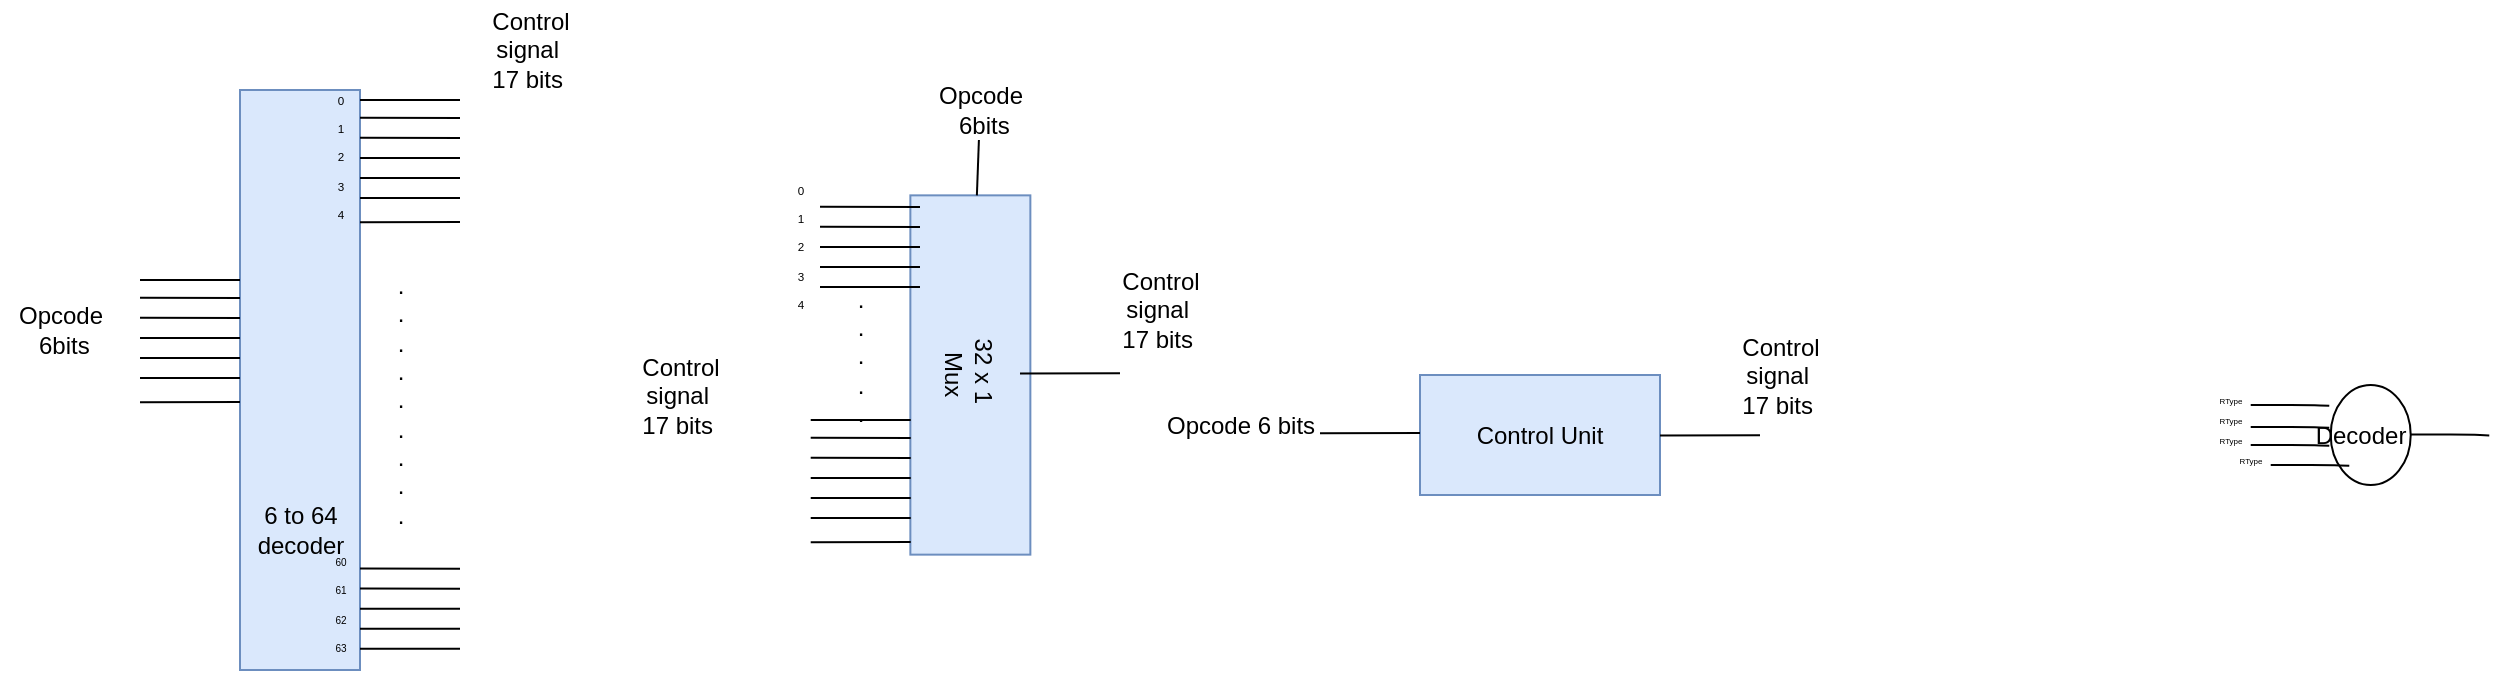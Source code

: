 <mxfile version="13.9.9" type="device"><diagram id="SrrhPYHiDgaC03mhiqxe" name="Page-1"><mxGraphModel dx="2107" dy="790" grid="1" gridSize="10" guides="1" tooltips="1" connect="1" arrows="1" fold="1" page="1" pageScale="1" pageWidth="827" pageHeight="1169" math="0" shadow="0"><root><mxCell id="0"/><mxCell id="1" parent="0"/><mxCell id="EmdQ8dOLDE79eHmECBtG-34" value="" style="rounded=0;whiteSpace=wrap;html=1;rotation=90;fillColor=#dae8fc;strokeColor=#6c8ebf;" vertex="1" parent="1"><mxGeometry x="-525" y="170" width="290" height="60" as="geometry"/></mxCell><mxCell id="EmdQ8dOLDE79eHmECBtG-35" value="Opcode&lt;br&gt;&amp;nbsp;6bits" style="text;html=1;resizable=0;autosize=1;align=center;verticalAlign=middle;points=[];fillColor=none;strokeColor=none;rounded=0;" vertex="1" parent="1"><mxGeometry x="-530" y="160" width="60" height="30" as="geometry"/></mxCell><mxCell id="EmdQ8dOLDE79eHmECBtG-36" value="" style="html=1;endArrow=none;endFill=0;" edge="1" parent="1"><mxGeometry width="100" relative="1" as="geometry"><mxPoint x="-350.0" y="60.0" as="sourcePoint"/><mxPoint x="-300" y="60" as="targetPoint"/><Array as="points"><mxPoint x="-350" y="60"/></Array></mxGeometry></mxCell><mxCell id="EmdQ8dOLDE79eHmECBtG-37" value="" style="html=1;endArrow=none;endFill=0;" edge="1" parent="1"><mxGeometry width="100" relative="1" as="geometry"><mxPoint x="-350.0" y="68.91" as="sourcePoint"/><mxPoint x="-300" y="69" as="targetPoint"/><Array as="points"><mxPoint x="-350" y="68.91"/></Array></mxGeometry></mxCell><mxCell id="EmdQ8dOLDE79eHmECBtG-38" value="" style="html=1;endArrow=none;endFill=0;" edge="1" parent="1"><mxGeometry width="100" relative="1" as="geometry"><mxPoint x="-350.0" y="78.91" as="sourcePoint"/><mxPoint x="-300" y="79" as="targetPoint"/><Array as="points"><mxPoint x="-350" y="78.91"/></Array></mxGeometry></mxCell><mxCell id="EmdQ8dOLDE79eHmECBtG-39" value="" style="html=1;endArrow=none;endFill=0;" edge="1" parent="1"><mxGeometry width="100" relative="1" as="geometry"><mxPoint x="-350.0" y="88.94" as="sourcePoint"/><mxPoint x="-300" y="89" as="targetPoint"/><Array as="points"><mxPoint x="-350" y="88.94"/></Array></mxGeometry></mxCell><mxCell id="EmdQ8dOLDE79eHmECBtG-40" value="" style="html=1;endArrow=none;endFill=0;" edge="1" parent="1"><mxGeometry width="100" relative="1" as="geometry"><mxPoint x="-350.0" y="99.0" as="sourcePoint"/><mxPoint x="-300" y="99" as="targetPoint"/><Array as="points"><mxPoint x="-350" y="99"/></Array></mxGeometry></mxCell><mxCell id="EmdQ8dOLDE79eHmECBtG-41" value="" style="html=1;endArrow=none;endFill=0;" edge="1" parent="1"><mxGeometry width="100" relative="1" as="geometry"><mxPoint x="-350.0" y="109.0" as="sourcePoint"/><mxPoint x="-300" y="109" as="targetPoint"/><Array as="points"><mxPoint x="-350" y="109"/></Array></mxGeometry></mxCell><mxCell id="EmdQ8dOLDE79eHmECBtG-42" value="" style="html=1;endArrow=none;endFill=0;" edge="1" parent="1"><mxGeometry width="100" relative="1" as="geometry"><mxPoint x="-350.0" y="121.1" as="sourcePoint"/><mxPoint x="-300" y="121" as="targetPoint"/><Array as="points"><mxPoint x="-350" y="121.1"/></Array></mxGeometry></mxCell><mxCell id="EmdQ8dOLDE79eHmECBtG-43" value="" style="html=1;endArrow=none;endFill=0;" edge="1" parent="1"><mxGeometry width="100" relative="1" as="geometry"><mxPoint x="-460.0" y="150" as="sourcePoint"/><mxPoint x="-410" y="150" as="targetPoint"/><Array as="points"><mxPoint x="-460" y="150"/></Array></mxGeometry></mxCell><mxCell id="EmdQ8dOLDE79eHmECBtG-44" value="" style="html=1;endArrow=none;endFill=0;" edge="1" parent="1"><mxGeometry width="100" relative="1" as="geometry"><mxPoint x="-460.0" y="158.91" as="sourcePoint"/><mxPoint x="-410" y="159.0" as="targetPoint"/><Array as="points"><mxPoint x="-460" y="158.91"/></Array></mxGeometry></mxCell><mxCell id="EmdQ8dOLDE79eHmECBtG-45" value="" style="html=1;endArrow=none;endFill=0;" edge="1" parent="1"><mxGeometry width="100" relative="1" as="geometry"><mxPoint x="-460.0" y="168.91" as="sourcePoint"/><mxPoint x="-410" y="169.0" as="targetPoint"/><Array as="points"><mxPoint x="-460" y="168.91"/></Array></mxGeometry></mxCell><mxCell id="EmdQ8dOLDE79eHmECBtG-46" value="" style="html=1;endArrow=none;endFill=0;" edge="1" parent="1"><mxGeometry width="100" relative="1" as="geometry"><mxPoint x="-460.0" y="178.94" as="sourcePoint"/><mxPoint x="-410" y="179.0" as="targetPoint"/><Array as="points"><mxPoint x="-460" y="178.94"/></Array></mxGeometry></mxCell><mxCell id="EmdQ8dOLDE79eHmECBtG-47" value="" style="html=1;endArrow=none;endFill=0;" edge="1" parent="1"><mxGeometry width="100" relative="1" as="geometry"><mxPoint x="-460.0" y="189.0" as="sourcePoint"/><mxPoint x="-410" y="189.0" as="targetPoint"/><Array as="points"><mxPoint x="-460" y="189"/></Array></mxGeometry></mxCell><mxCell id="EmdQ8dOLDE79eHmECBtG-48" value="" style="html=1;endArrow=none;endFill=0;" edge="1" parent="1"><mxGeometry width="100" relative="1" as="geometry"><mxPoint x="-460.0" y="199.0" as="sourcePoint"/><mxPoint x="-410" y="199.0" as="targetPoint"/><Array as="points"><mxPoint x="-460" y="199"/></Array></mxGeometry></mxCell><mxCell id="EmdQ8dOLDE79eHmECBtG-49" value="" style="html=1;endArrow=none;endFill=0;" edge="1" parent="1"><mxGeometry width="100" relative="1" as="geometry"><mxPoint x="-460.0" y="211.1" as="sourcePoint"/><mxPoint x="-410" y="211.0" as="targetPoint"/><Array as="points"><mxPoint x="-460" y="211.1"/></Array></mxGeometry></mxCell><mxCell id="EmdQ8dOLDE79eHmECBtG-50" value="6 to 64 &lt;br&gt;decoder" style="text;html=1;resizable=0;autosize=1;align=center;verticalAlign=middle;points=[];fillColor=none;strokeColor=none;rounded=0;" vertex="1" parent="1"><mxGeometry x="-410" y="260" width="60" height="30" as="geometry"/></mxCell><mxCell id="EmdQ8dOLDE79eHmECBtG-51" value="&lt;p style=&quot;line-height: 100%&quot;&gt;&lt;/p&gt;&lt;div&gt;&lt;span style=&quot;font-size: 7px&quot;&gt;&lt;sup&gt;0&lt;/sup&gt;&lt;/span&gt;&lt;/div&gt;&lt;div&gt;&lt;span style=&quot;font-size: 7px&quot;&gt;&lt;sup&gt;1&lt;/sup&gt;&lt;/span&gt;&lt;/div&gt;&lt;div&gt;&lt;span style=&quot;font-size: 7px&quot;&gt;&lt;sup&gt;2&lt;/sup&gt;&lt;/span&gt;&lt;/div&gt;&lt;div&gt;&lt;span style=&quot;font-size: 7px&quot;&gt;&lt;sup&gt;3&lt;/sup&gt;&lt;/span&gt;&lt;/div&gt;&lt;div&gt;&lt;span style=&quot;font-size: 7px&quot;&gt;&lt;sup&gt;4&lt;/sup&gt;&lt;/span&gt;&lt;/div&gt;&lt;p&gt;&lt;/p&gt;" style="text;html=1;resizable=0;autosize=1;align=center;verticalAlign=middle;points=[];fillColor=none;strokeColor=none;rounded=0;" vertex="1" parent="1"><mxGeometry x="-370" y="35" width="20" height="110" as="geometry"/></mxCell><mxCell id="EmdQ8dOLDE79eHmECBtG-52" value=".&lt;br&gt;.&lt;br&gt;.&lt;br&gt;.&lt;br&gt;.&lt;br&gt;.&lt;br&gt;.&lt;br&gt;.&lt;br&gt;." style="text;html=1;align=center;verticalAlign=middle;resizable=0;points=[];autosize=1;" vertex="1" parent="1"><mxGeometry x="-340" y="145" width="20" height="130" as="geometry"/></mxCell><mxCell id="EmdQ8dOLDE79eHmECBtG-54" value="" style="html=1;endArrow=none;endFill=0;" edge="1" parent="1"><mxGeometry width="100" relative="1" as="geometry"><mxPoint x="-350" y="294.29" as="sourcePoint"/><mxPoint x="-300" y="294.38" as="targetPoint"/><Array as="points"><mxPoint x="-350" y="294.29"/></Array></mxGeometry></mxCell><mxCell id="EmdQ8dOLDE79eHmECBtG-55" value="" style="html=1;endArrow=none;endFill=0;" edge="1" parent="1"><mxGeometry width="100" relative="1" as="geometry"><mxPoint x="-350" y="304.29" as="sourcePoint"/><mxPoint x="-300" y="304.38" as="targetPoint"/><Array as="points"><mxPoint x="-350" y="304.29"/></Array></mxGeometry></mxCell><mxCell id="EmdQ8dOLDE79eHmECBtG-56" value="" style="html=1;endArrow=none;endFill=0;" edge="1" parent="1"><mxGeometry width="100" relative="1" as="geometry"><mxPoint x="-350" y="314.32" as="sourcePoint"/><mxPoint x="-300" y="314.38" as="targetPoint"/><Array as="points"><mxPoint x="-350" y="314.32"/></Array></mxGeometry></mxCell><mxCell id="EmdQ8dOLDE79eHmECBtG-57" value="" style="html=1;endArrow=none;endFill=0;" edge="1" parent="1"><mxGeometry width="100" relative="1" as="geometry"><mxPoint x="-350" y="324.38" as="sourcePoint"/><mxPoint x="-300" y="324.38" as="targetPoint"/><Array as="points"><mxPoint x="-350" y="324.38"/></Array></mxGeometry></mxCell><mxCell id="EmdQ8dOLDE79eHmECBtG-58" value="" style="html=1;endArrow=none;endFill=0;" edge="1" parent="1"><mxGeometry width="100" relative="1" as="geometry"><mxPoint x="-350" y="334.38" as="sourcePoint"/><mxPoint x="-300" y="334.38" as="targetPoint"/><Array as="points"><mxPoint x="-350" y="334.38"/></Array></mxGeometry></mxCell><mxCell id="EmdQ8dOLDE79eHmECBtG-60" value="&lt;font style=&quot;font-size: 5px&quot;&gt;60&lt;br&gt;61&lt;br&gt;62&lt;br&gt;63&lt;/font&gt;" style="text;html=1;align=center;verticalAlign=middle;resizable=0;points=[];autosize=1;" vertex="1" parent="1"><mxGeometry x="-370" y="275" width="20" height="70" as="geometry"/></mxCell><mxCell id="EmdQ8dOLDE79eHmECBtG-61" value="Control &lt;br&gt;signal&amp;nbsp;&lt;br&gt;&amp;nbsp;17 bits&amp;nbsp;&amp;nbsp;" style="text;html=1;resizable=0;autosize=1;align=center;verticalAlign=middle;points=[];fillColor=none;strokeColor=none;rounded=0;" vertex="1" parent="1"><mxGeometry x="-295" y="10" width="60" height="50" as="geometry"/></mxCell><mxCell id="EmdQ8dOLDE79eHmECBtG-62" value="" style="ellipse;whiteSpace=wrap;html=1;rotation=90;" vertex="1" parent="1"><mxGeometry x="630.36" y="207.5" width="50" height="40" as="geometry"/></mxCell><mxCell id="EmdQ8dOLDE79eHmECBtG-63" value="" style="endArrow=none;html=1;entryX=0.408;entryY=1.018;entryDx=0;entryDy=0;entryPerimeter=0;" edge="1" parent="1"><mxGeometry width="50" height="50" relative="1" as="geometry"><mxPoint x="595.36" y="223.5" as="sourcePoint"/><mxPoint x="634.64" y="223.9" as="targetPoint"/><Array as="points"><mxPoint x="625.36" y="223.5"/></Array></mxGeometry></mxCell><mxCell id="EmdQ8dOLDE79eHmECBtG-64" value="" style="endArrow=none;html=1;entryX=0.408;entryY=1.018;entryDx=0;entryDy=0;entryPerimeter=0;" edge="1" parent="1"><mxGeometry width="50" height="50" relative="1" as="geometry"><mxPoint x="595.36" y="212.5" as="sourcePoint"/><mxPoint x="634.64" y="212.9" as="targetPoint"/><Array as="points"><mxPoint x="625.36" y="212.5"/></Array></mxGeometry></mxCell><mxCell id="EmdQ8dOLDE79eHmECBtG-65" value="" style="endArrow=none;html=1;entryX=0.408;entryY=1.018;entryDx=0;entryDy=0;entryPerimeter=0;" edge="1" parent="1"><mxGeometry width="50" height="50" relative="1" as="geometry"><mxPoint x="595.36" y="232.5" as="sourcePoint"/><mxPoint x="634.64" y="232.9" as="targetPoint"/><Array as="points"><mxPoint x="625.36" y="232.5"/></Array></mxGeometry></mxCell><mxCell id="EmdQ8dOLDE79eHmECBtG-66" value="" style="endArrow=none;html=1;entryX=0.408;entryY=1.018;entryDx=0;entryDy=0;entryPerimeter=0;" edge="1" parent="1"><mxGeometry width="50" height="50" relative="1" as="geometry"><mxPoint x="605.36" y="242.5" as="sourcePoint"/><mxPoint x="644.64" y="242.9" as="targetPoint"/><Array as="points"><mxPoint x="635.36" y="242.5"/></Array></mxGeometry></mxCell><mxCell id="EmdQ8dOLDE79eHmECBtG-67" value="" style="endArrow=none;html=1;entryX=0.408;entryY=1.018;entryDx=0;entryDy=0;entryPerimeter=0;" edge="1" parent="1"><mxGeometry width="50" height="50" relative="1" as="geometry"><mxPoint x="675.36" y="227.3" as="sourcePoint"/><mxPoint x="714.64" y="227.7" as="targetPoint"/><Array as="points"><mxPoint x="705.36" y="227.3"/></Array></mxGeometry></mxCell><mxCell id="EmdQ8dOLDE79eHmECBtG-68" value="&lt;font style=&quot;font-size: 4px&quot;&gt;RType&lt;/font&gt;" style="text;html=1;resizable=0;autosize=1;align=center;verticalAlign=middle;points=[];fillColor=none;strokeColor=none;rounded=0;" vertex="1" parent="1"><mxGeometry x="570.36" y="217.5" width="30" height="20" as="geometry"/></mxCell><mxCell id="EmdQ8dOLDE79eHmECBtG-69" value="&lt;font style=&quot;font-size: 4px&quot;&gt;RType&lt;/font&gt;" style="text;html=1;resizable=0;autosize=1;align=center;verticalAlign=middle;points=[];fillColor=none;strokeColor=none;rounded=0;" vertex="1" parent="1"><mxGeometry x="570.36" y="197.5" width="30" height="20" as="geometry"/></mxCell><mxCell id="EmdQ8dOLDE79eHmECBtG-70" value="&lt;font style=&quot;font-size: 4px&quot;&gt;RType&lt;/font&gt;" style="text;html=1;resizable=0;autosize=1;align=center;verticalAlign=middle;points=[];fillColor=none;strokeColor=none;rounded=0;" vertex="1" parent="1"><mxGeometry x="580.36" y="227.5" width="30" height="20" as="geometry"/></mxCell><mxCell id="EmdQ8dOLDE79eHmECBtG-71" value="&lt;font style=&quot;font-size: 4px&quot;&gt;RType&lt;/font&gt;" style="text;html=1;resizable=0;autosize=1;align=center;verticalAlign=middle;points=[];fillColor=none;strokeColor=none;rounded=0;" vertex="1" parent="1"><mxGeometry x="570.36" y="207.5" width="30" height="20" as="geometry"/></mxCell><mxCell id="EmdQ8dOLDE79eHmECBtG-72" value="Decoder" style="text;html=1;resizable=0;autosize=1;align=center;verticalAlign=middle;points=[];fillColor=none;strokeColor=none;rounded=0;" vertex="1" parent="1"><mxGeometry x="620.36" y="217.5" width="60" height="20" as="geometry"/></mxCell><mxCell id="EmdQ8dOLDE79eHmECBtG-73" value="32 x 1&amp;nbsp;&lt;br&gt;Mux" style="rounded=0;whiteSpace=wrap;html=1;rotation=90;fillColor=#dae8fc;strokeColor=#6c8ebf;" vertex="1" parent="1"><mxGeometry x="-134.64" y="167.5" width="179.64" height="60" as="geometry"/></mxCell><mxCell id="EmdQ8dOLDE79eHmECBtG-99" value="" style="edgeStyle=none;rounded=0;orthogonalLoop=1;jettySize=auto;html=1;endArrow=none;endFill=0;" edge="1" parent="1" source="EmdQ8dOLDE79eHmECBtG-74" target="EmdQ8dOLDE79eHmECBtG-73"><mxGeometry relative="1" as="geometry"/></mxCell><mxCell id="EmdQ8dOLDE79eHmECBtG-74" value="Opcode&lt;br&gt;&amp;nbsp;6bits" style="text;html=1;resizable=0;autosize=1;align=center;verticalAlign=middle;points=[];fillColor=none;strokeColor=none;rounded=0;" vertex="1" parent="1"><mxGeometry x="-70" y="50" width="60" height="30" as="geometry"/></mxCell><mxCell id="EmdQ8dOLDE79eHmECBtG-76" value="" style="html=1;endArrow=none;endFill=0;" edge="1" parent="1"><mxGeometry width="100" relative="1" as="geometry"><mxPoint x="-120.0" y="113.41" as="sourcePoint"/><mxPoint x="-70" y="113.5" as="targetPoint"/><Array as="points"><mxPoint x="-120" y="113.41"/></Array></mxGeometry></mxCell><mxCell id="EmdQ8dOLDE79eHmECBtG-77" value="" style="html=1;endArrow=none;endFill=0;" edge="1" parent="1"><mxGeometry width="100" relative="1" as="geometry"><mxPoint x="-120.0" y="123.41" as="sourcePoint"/><mxPoint x="-70" y="123.5" as="targetPoint"/><Array as="points"><mxPoint x="-120" y="123.41"/></Array></mxGeometry></mxCell><mxCell id="EmdQ8dOLDE79eHmECBtG-78" value="" style="html=1;endArrow=none;endFill=0;" edge="1" parent="1"><mxGeometry width="100" relative="1" as="geometry"><mxPoint x="-120.0" y="133.44" as="sourcePoint"/><mxPoint x="-70" y="133.5" as="targetPoint"/><Array as="points"><mxPoint x="-120" y="133.44"/></Array></mxGeometry></mxCell><mxCell id="EmdQ8dOLDE79eHmECBtG-79" value="" style="html=1;endArrow=none;endFill=0;" edge="1" parent="1"><mxGeometry width="100" relative="1" as="geometry"><mxPoint x="-120.0" y="143.5" as="sourcePoint"/><mxPoint x="-70" y="143.5" as="targetPoint"/><Array as="points"><mxPoint x="-120" y="143.5"/></Array></mxGeometry></mxCell><mxCell id="EmdQ8dOLDE79eHmECBtG-80" value="" style="html=1;endArrow=none;endFill=0;" edge="1" parent="1"><mxGeometry width="100" relative="1" as="geometry"><mxPoint x="-120.0" y="153.5" as="sourcePoint"/><mxPoint x="-70" y="153.5" as="targetPoint"/><Array as="points"><mxPoint x="-120" y="153.5"/></Array></mxGeometry></mxCell><mxCell id="EmdQ8dOLDE79eHmECBtG-81" value="" style="html=1;endArrow=none;endFill=0;" edge="1" parent="1"><mxGeometry width="100" relative="1" as="geometry"><mxPoint x="-20.0" y="196.77" as="sourcePoint"/><mxPoint x="30" y="196.67" as="targetPoint"/><Array as="points"><mxPoint x="-20" y="196.77"/></Array></mxGeometry></mxCell><mxCell id="EmdQ8dOLDE79eHmECBtG-82" value="" style="html=1;endArrow=none;endFill=0;" edge="1" parent="1"><mxGeometry width="100" relative="1" as="geometry"><mxPoint x="-124.64" y="220" as="sourcePoint"/><mxPoint x="-74.64" y="220" as="targetPoint"/><Array as="points"><mxPoint x="-124.64" y="220"/></Array></mxGeometry></mxCell><mxCell id="EmdQ8dOLDE79eHmECBtG-83" value="" style="html=1;endArrow=none;endFill=0;" edge="1" parent="1"><mxGeometry width="100" relative="1" as="geometry"><mxPoint x="-124.64" y="228.91" as="sourcePoint"/><mxPoint x="-74.64" y="229.0" as="targetPoint"/><Array as="points"><mxPoint x="-124.64" y="228.91"/></Array></mxGeometry></mxCell><mxCell id="EmdQ8dOLDE79eHmECBtG-84" value="" style="html=1;endArrow=none;endFill=0;" edge="1" parent="1"><mxGeometry width="100" relative="1" as="geometry"><mxPoint x="-124.64" y="238.91" as="sourcePoint"/><mxPoint x="-74.64" y="239.0" as="targetPoint"/><Array as="points"><mxPoint x="-124.64" y="238.91"/></Array></mxGeometry></mxCell><mxCell id="EmdQ8dOLDE79eHmECBtG-85" value="" style="html=1;endArrow=none;endFill=0;" edge="1" parent="1"><mxGeometry width="100" relative="1" as="geometry"><mxPoint x="-124.64" y="248.94" as="sourcePoint"/><mxPoint x="-74.64" y="249.0" as="targetPoint"/><Array as="points"><mxPoint x="-124.64" y="248.94"/></Array></mxGeometry></mxCell><mxCell id="EmdQ8dOLDE79eHmECBtG-86" value="" style="html=1;endArrow=none;endFill=0;" edge="1" parent="1"><mxGeometry width="100" relative="1" as="geometry"><mxPoint x="-124.64" y="259.0" as="sourcePoint"/><mxPoint x="-74.64" y="259.0" as="targetPoint"/><Array as="points"><mxPoint x="-124.64" y="259"/></Array></mxGeometry></mxCell><mxCell id="EmdQ8dOLDE79eHmECBtG-87" value="" style="html=1;endArrow=none;endFill=0;" edge="1" parent="1"><mxGeometry width="100" relative="1" as="geometry"><mxPoint x="-124.64" y="269.0" as="sourcePoint"/><mxPoint x="-74.64" y="269.0" as="targetPoint"/><Array as="points"><mxPoint x="-124.64" y="269"/></Array></mxGeometry></mxCell><mxCell id="EmdQ8dOLDE79eHmECBtG-88" value="" style="html=1;endArrow=none;endFill=0;" edge="1" parent="1"><mxGeometry width="100" relative="1" as="geometry"><mxPoint x="-124.64" y="281.1" as="sourcePoint"/><mxPoint x="-74.64" y="281.0" as="targetPoint"/><Array as="points"><mxPoint x="-124.64" y="281.1"/></Array></mxGeometry></mxCell><mxCell id="EmdQ8dOLDE79eHmECBtG-90" value="&lt;p style=&quot;line-height: 100%&quot;&gt;&lt;/p&gt;&lt;div&gt;&lt;span style=&quot;font-size: 7px&quot;&gt;&lt;sup&gt;0&lt;/sup&gt;&lt;/span&gt;&lt;/div&gt;&lt;div&gt;&lt;span style=&quot;font-size: 7px&quot;&gt;&lt;sup&gt;1&lt;/sup&gt;&lt;/span&gt;&lt;/div&gt;&lt;div&gt;&lt;span style=&quot;font-size: 7px&quot;&gt;&lt;sup&gt;2&lt;/sup&gt;&lt;/span&gt;&lt;/div&gt;&lt;div&gt;&lt;span style=&quot;font-size: 7px&quot;&gt;&lt;sup&gt;3&lt;/sup&gt;&lt;/span&gt;&lt;/div&gt;&lt;div&gt;&lt;span style=&quot;font-size: 7px&quot;&gt;&lt;sup&gt;4&lt;/sup&gt;&lt;/span&gt;&lt;/div&gt;&lt;p&gt;&lt;/p&gt;" style="text;html=1;resizable=0;autosize=1;align=center;verticalAlign=middle;points=[];fillColor=none;strokeColor=none;rounded=0;" vertex="1" parent="1"><mxGeometry x="-140" y="79.5" width="20" height="110" as="geometry"/></mxCell><mxCell id="EmdQ8dOLDE79eHmECBtG-98" value="Control &lt;br&gt;signal&amp;nbsp;&lt;br&gt;&amp;nbsp;17 bits&amp;nbsp;&amp;nbsp;" style="text;html=1;resizable=0;autosize=1;align=center;verticalAlign=middle;points=[];fillColor=none;strokeColor=none;rounded=0;" vertex="1" parent="1"><mxGeometry x="-220" y="182.5" width="60" height="50" as="geometry"/></mxCell><mxCell id="EmdQ8dOLDE79eHmECBtG-100" value=".&lt;br&gt;.&lt;br&gt;.&lt;br&gt;.&lt;br&gt;.&lt;br&gt;" style="text;html=1;align=center;verticalAlign=middle;resizable=0;points=[];autosize=1;" vertex="1" parent="1"><mxGeometry x="-110" y="147.5" width="20" height="80" as="geometry"/></mxCell><mxCell id="EmdQ8dOLDE79eHmECBtG-101" value="Control Unit" style="rounded=0;whiteSpace=wrap;html=1;fillColor=#dae8fc;strokeColor=#6c8ebf;" vertex="1" parent="1"><mxGeometry x="180" y="197.5" width="120" height="60" as="geometry"/></mxCell><mxCell id="EmdQ8dOLDE79eHmECBtG-102" value="" style="html=1;endArrow=none;endFill=0;" edge="1" parent="1"><mxGeometry width="100" relative="1" as="geometry"><mxPoint x="130" y="226.6" as="sourcePoint"/><mxPoint x="180" y="226.5" as="targetPoint"/><Array as="points"><mxPoint x="130" y="226.6"/></Array></mxGeometry></mxCell><mxCell id="EmdQ8dOLDE79eHmECBtG-103" value="Opcode 6 bits" style="text;html=1;align=center;verticalAlign=middle;resizable=0;points=[];autosize=1;" vertex="1" parent="1"><mxGeometry x="45" y="212.5" width="90" height="20" as="geometry"/></mxCell><mxCell id="EmdQ8dOLDE79eHmECBtG-104" value="Control &lt;br&gt;signal&amp;nbsp;&lt;br&gt;&amp;nbsp;17 bits&amp;nbsp;&amp;nbsp;" style="text;html=1;resizable=0;autosize=1;align=center;verticalAlign=middle;points=[];fillColor=none;strokeColor=none;rounded=0;" vertex="1" parent="1"><mxGeometry x="20" y="139.5" width="60" height="50" as="geometry"/></mxCell><mxCell id="EmdQ8dOLDE79eHmECBtG-105" value="Control &lt;br&gt;signal&amp;nbsp;&lt;br&gt;&amp;nbsp;17 bits&amp;nbsp;&amp;nbsp;" style="text;html=1;resizable=0;autosize=1;align=center;verticalAlign=middle;points=[];fillColor=none;strokeColor=none;rounded=0;" vertex="1" parent="1"><mxGeometry x="330" y="172.5" width="60" height="50" as="geometry"/></mxCell><mxCell id="EmdQ8dOLDE79eHmECBtG-107" value="" style="html=1;endArrow=none;endFill=0;" edge="1" parent="1"><mxGeometry width="100" relative="1" as="geometry"><mxPoint x="300" y="227.77" as="sourcePoint"/><mxPoint x="350" y="227.67" as="targetPoint"/><Array as="points"><mxPoint x="300" y="227.77"/></Array></mxGeometry></mxCell></root></mxGraphModel></diagram></mxfile>